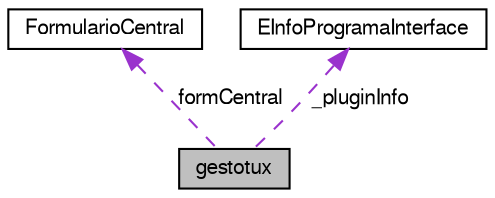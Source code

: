 digraph G
{
  bgcolor="transparent";
  edge [fontname="FreeSans",fontsize=10,labelfontname="FreeSans",labelfontsize=10];
  node [fontname="FreeSans",fontsize=10,shape=record];
  Node1 [label="gestotux",height=0.2,width=0.4,color="black", fillcolor="grey75", style="filled" fontcolor="black"];
  Node2 -> Node1 [dir=back,color="darkorchid3",fontsize=10,style="dashed",label="formCentral",fontname="FreeSans"];
  Node2 [label="FormularioCentral",height=0.2,width=0.4,color="black",URL="$classFormularioCentral.html",tooltip="Formulario Central."];
  Node3 -> Node1 [dir=back,color="darkorchid3",fontsize=10,style="dashed",label="_pluginInfo",fontname="FreeSans"];
  Node3 [label="EInfoProgramaInterface",height=0.2,width=0.4,color="black",URL="$classEInfoProgramaInterface.html",tooltip="Interfaz de informacion del programa."];
}
